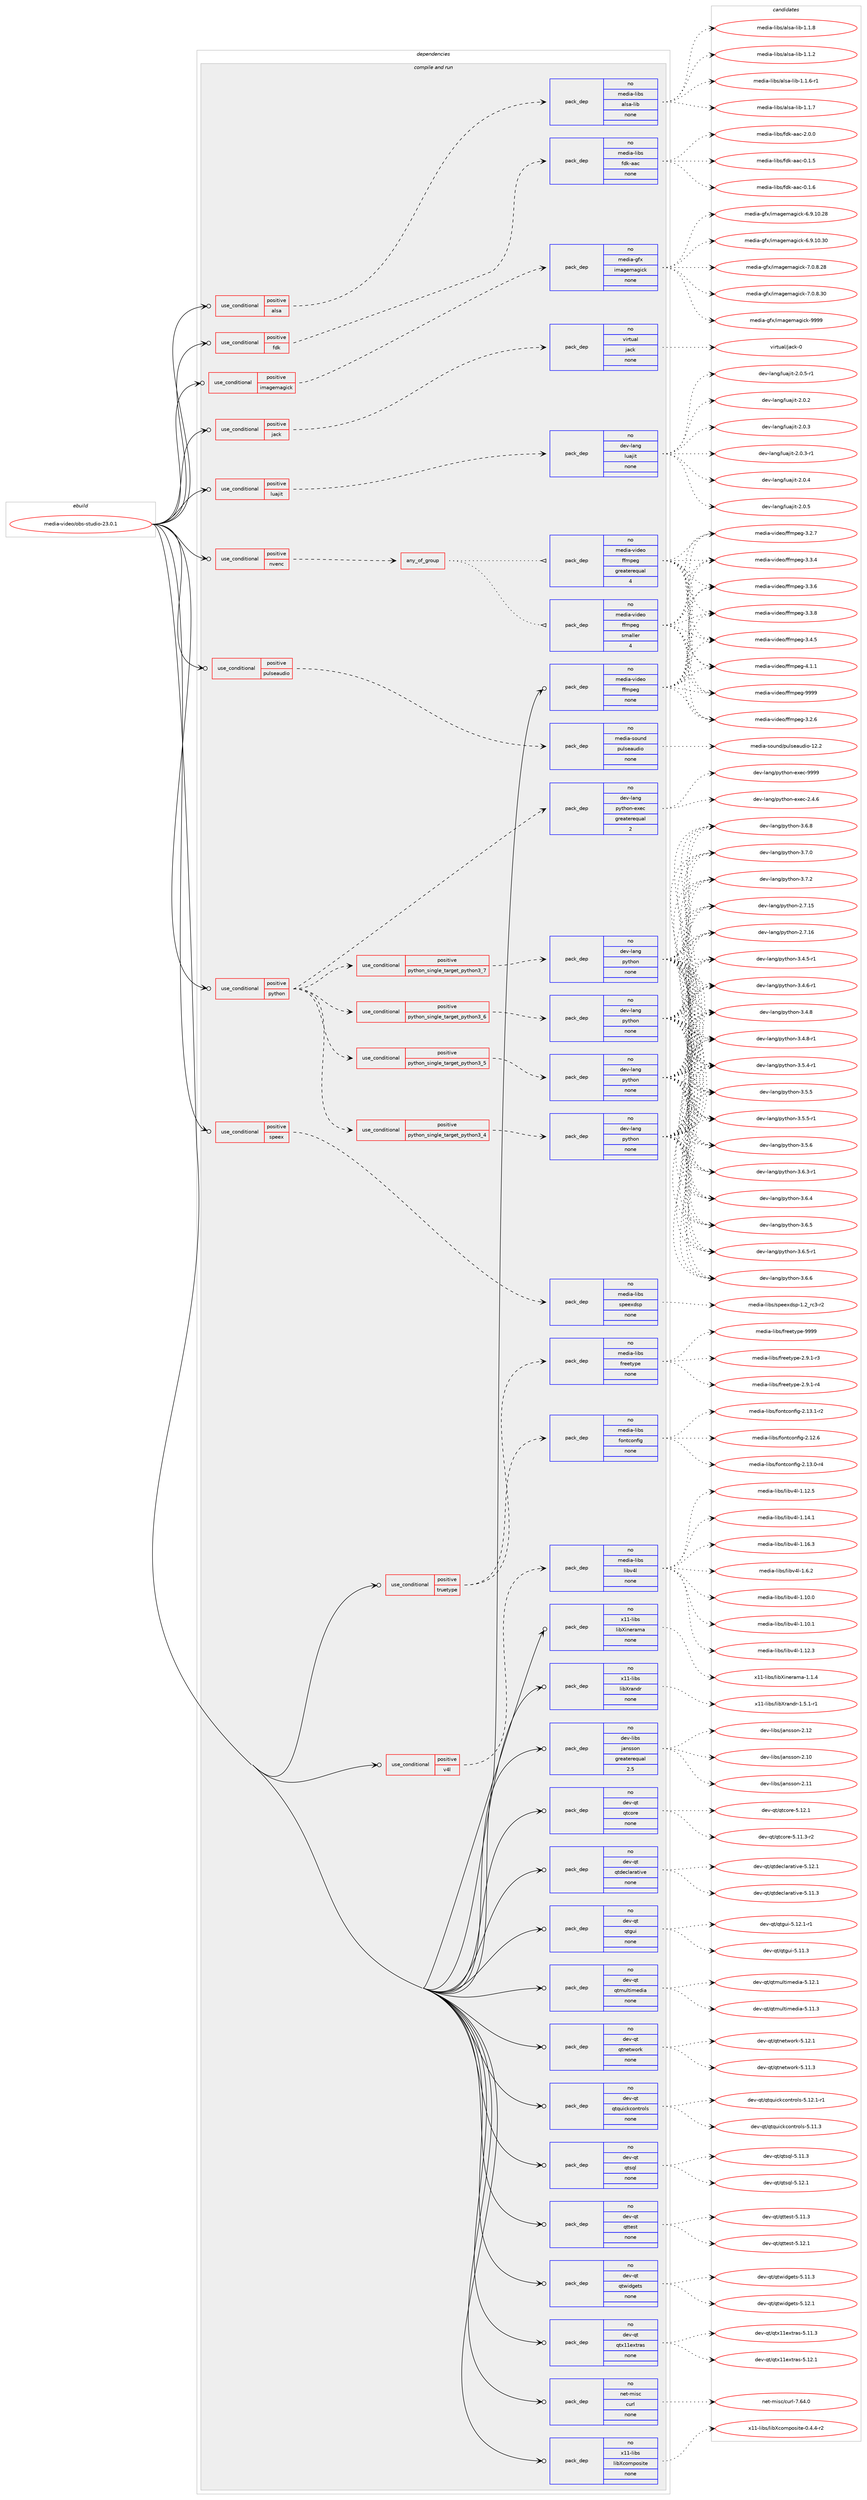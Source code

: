 digraph prolog {

# *************
# Graph options
# *************

newrank=true;
concentrate=true;
compound=true;
graph [rankdir=LR,fontname=Helvetica,fontsize=10,ranksep=1.5];#, ranksep=2.5, nodesep=0.2];
edge  [arrowhead=vee];
node  [fontname=Helvetica,fontsize=10];

# **********
# The ebuild
# **********

subgraph cluster_leftcol {
color=gray;
rank=same;
label=<<i>ebuild</i>>;
id [label="media-video/obs-studio-23.0.1", color=red, width=4, href="../media-video/obs-studio-23.0.1.svg"];
}

# ****************
# The dependencies
# ****************

subgraph cluster_midcol {
color=gray;
label=<<i>dependencies</i>>;
subgraph cluster_compile {
fillcolor="#eeeeee";
style=filled;
label=<<i>compile</i>>;
}
subgraph cluster_compileandrun {
fillcolor="#eeeeee";
style=filled;
label=<<i>compile and run</i>>;
subgraph cond440882 {
dependency1639478 [label=<<TABLE BORDER="0" CELLBORDER="1" CELLSPACING="0" CELLPADDING="4"><TR><TD ROWSPAN="3" CELLPADDING="10">use_conditional</TD></TR><TR><TD>positive</TD></TR><TR><TD>alsa</TD></TR></TABLE>>, shape=none, color=red];
subgraph pack1172136 {
dependency1639479 [label=<<TABLE BORDER="0" CELLBORDER="1" CELLSPACING="0" CELLPADDING="4" WIDTH="220"><TR><TD ROWSPAN="6" CELLPADDING="30">pack_dep</TD></TR><TR><TD WIDTH="110">no</TD></TR><TR><TD>media-libs</TD></TR><TR><TD>alsa-lib</TD></TR><TR><TD>none</TD></TR><TR><TD></TD></TR></TABLE>>, shape=none, color=blue];
}
dependency1639478:e -> dependency1639479:w [weight=20,style="dashed",arrowhead="vee"];
}
id:e -> dependency1639478:w [weight=20,style="solid",arrowhead="odotvee"];
subgraph cond440883 {
dependency1639480 [label=<<TABLE BORDER="0" CELLBORDER="1" CELLSPACING="0" CELLPADDING="4"><TR><TD ROWSPAN="3" CELLPADDING="10">use_conditional</TD></TR><TR><TD>positive</TD></TR><TR><TD>fdk</TD></TR></TABLE>>, shape=none, color=red];
subgraph pack1172137 {
dependency1639481 [label=<<TABLE BORDER="0" CELLBORDER="1" CELLSPACING="0" CELLPADDING="4" WIDTH="220"><TR><TD ROWSPAN="6" CELLPADDING="30">pack_dep</TD></TR><TR><TD WIDTH="110">no</TD></TR><TR><TD>media-libs</TD></TR><TR><TD>fdk-aac</TD></TR><TR><TD>none</TD></TR><TR><TD></TD></TR></TABLE>>, shape=none, color=blue];
}
dependency1639480:e -> dependency1639481:w [weight=20,style="dashed",arrowhead="vee"];
}
id:e -> dependency1639480:w [weight=20,style="solid",arrowhead="odotvee"];
subgraph cond440884 {
dependency1639482 [label=<<TABLE BORDER="0" CELLBORDER="1" CELLSPACING="0" CELLPADDING="4"><TR><TD ROWSPAN="3" CELLPADDING="10">use_conditional</TD></TR><TR><TD>positive</TD></TR><TR><TD>imagemagick</TD></TR></TABLE>>, shape=none, color=red];
subgraph pack1172138 {
dependency1639483 [label=<<TABLE BORDER="0" CELLBORDER="1" CELLSPACING="0" CELLPADDING="4" WIDTH="220"><TR><TD ROWSPAN="6" CELLPADDING="30">pack_dep</TD></TR><TR><TD WIDTH="110">no</TD></TR><TR><TD>media-gfx</TD></TR><TR><TD>imagemagick</TD></TR><TR><TD>none</TD></TR><TR><TD></TD></TR></TABLE>>, shape=none, color=blue];
}
dependency1639482:e -> dependency1639483:w [weight=20,style="dashed",arrowhead="vee"];
}
id:e -> dependency1639482:w [weight=20,style="solid",arrowhead="odotvee"];
subgraph cond440885 {
dependency1639484 [label=<<TABLE BORDER="0" CELLBORDER="1" CELLSPACING="0" CELLPADDING="4"><TR><TD ROWSPAN="3" CELLPADDING="10">use_conditional</TD></TR><TR><TD>positive</TD></TR><TR><TD>jack</TD></TR></TABLE>>, shape=none, color=red];
subgraph pack1172139 {
dependency1639485 [label=<<TABLE BORDER="0" CELLBORDER="1" CELLSPACING="0" CELLPADDING="4" WIDTH="220"><TR><TD ROWSPAN="6" CELLPADDING="30">pack_dep</TD></TR><TR><TD WIDTH="110">no</TD></TR><TR><TD>virtual</TD></TR><TR><TD>jack</TD></TR><TR><TD>none</TD></TR><TR><TD></TD></TR></TABLE>>, shape=none, color=blue];
}
dependency1639484:e -> dependency1639485:w [weight=20,style="dashed",arrowhead="vee"];
}
id:e -> dependency1639484:w [weight=20,style="solid",arrowhead="odotvee"];
subgraph cond440886 {
dependency1639486 [label=<<TABLE BORDER="0" CELLBORDER="1" CELLSPACING="0" CELLPADDING="4"><TR><TD ROWSPAN="3" CELLPADDING="10">use_conditional</TD></TR><TR><TD>positive</TD></TR><TR><TD>luajit</TD></TR></TABLE>>, shape=none, color=red];
subgraph pack1172140 {
dependency1639487 [label=<<TABLE BORDER="0" CELLBORDER="1" CELLSPACING="0" CELLPADDING="4" WIDTH="220"><TR><TD ROWSPAN="6" CELLPADDING="30">pack_dep</TD></TR><TR><TD WIDTH="110">no</TD></TR><TR><TD>dev-lang</TD></TR><TR><TD>luajit</TD></TR><TR><TD>none</TD></TR><TR><TD></TD></TR></TABLE>>, shape=none, color=blue];
}
dependency1639486:e -> dependency1639487:w [weight=20,style="dashed",arrowhead="vee"];
}
id:e -> dependency1639486:w [weight=20,style="solid",arrowhead="odotvee"];
subgraph cond440887 {
dependency1639488 [label=<<TABLE BORDER="0" CELLBORDER="1" CELLSPACING="0" CELLPADDING="4"><TR><TD ROWSPAN="3" CELLPADDING="10">use_conditional</TD></TR><TR><TD>positive</TD></TR><TR><TD>nvenc</TD></TR></TABLE>>, shape=none, color=red];
subgraph any25690 {
dependency1639489 [label=<<TABLE BORDER="0" CELLBORDER="1" CELLSPACING="0" CELLPADDING="4"><TR><TD CELLPADDING="10">any_of_group</TD></TR></TABLE>>, shape=none, color=red];subgraph pack1172141 {
dependency1639490 [label=<<TABLE BORDER="0" CELLBORDER="1" CELLSPACING="0" CELLPADDING="4" WIDTH="220"><TR><TD ROWSPAN="6" CELLPADDING="30">pack_dep</TD></TR><TR><TD WIDTH="110">no</TD></TR><TR><TD>media-video</TD></TR><TR><TD>ffmpeg</TD></TR><TR><TD>smaller</TD></TR><TR><TD>4</TD></TR></TABLE>>, shape=none, color=blue];
}
dependency1639489:e -> dependency1639490:w [weight=20,style="dotted",arrowhead="oinv"];
subgraph pack1172142 {
dependency1639491 [label=<<TABLE BORDER="0" CELLBORDER="1" CELLSPACING="0" CELLPADDING="4" WIDTH="220"><TR><TD ROWSPAN="6" CELLPADDING="30">pack_dep</TD></TR><TR><TD WIDTH="110">no</TD></TR><TR><TD>media-video</TD></TR><TR><TD>ffmpeg</TD></TR><TR><TD>greaterequal</TD></TR><TR><TD>4</TD></TR></TABLE>>, shape=none, color=blue];
}
dependency1639489:e -> dependency1639491:w [weight=20,style="dotted",arrowhead="oinv"];
}
dependency1639488:e -> dependency1639489:w [weight=20,style="dashed",arrowhead="vee"];
}
id:e -> dependency1639488:w [weight=20,style="solid",arrowhead="odotvee"];
subgraph cond440888 {
dependency1639492 [label=<<TABLE BORDER="0" CELLBORDER="1" CELLSPACING="0" CELLPADDING="4"><TR><TD ROWSPAN="3" CELLPADDING="10">use_conditional</TD></TR><TR><TD>positive</TD></TR><TR><TD>pulseaudio</TD></TR></TABLE>>, shape=none, color=red];
subgraph pack1172143 {
dependency1639493 [label=<<TABLE BORDER="0" CELLBORDER="1" CELLSPACING="0" CELLPADDING="4" WIDTH="220"><TR><TD ROWSPAN="6" CELLPADDING="30">pack_dep</TD></TR><TR><TD WIDTH="110">no</TD></TR><TR><TD>media-sound</TD></TR><TR><TD>pulseaudio</TD></TR><TR><TD>none</TD></TR><TR><TD></TD></TR></TABLE>>, shape=none, color=blue];
}
dependency1639492:e -> dependency1639493:w [weight=20,style="dashed",arrowhead="vee"];
}
id:e -> dependency1639492:w [weight=20,style="solid",arrowhead="odotvee"];
subgraph cond440889 {
dependency1639494 [label=<<TABLE BORDER="0" CELLBORDER="1" CELLSPACING="0" CELLPADDING="4"><TR><TD ROWSPAN="3" CELLPADDING="10">use_conditional</TD></TR><TR><TD>positive</TD></TR><TR><TD>python</TD></TR></TABLE>>, shape=none, color=red];
subgraph cond440890 {
dependency1639495 [label=<<TABLE BORDER="0" CELLBORDER="1" CELLSPACING="0" CELLPADDING="4"><TR><TD ROWSPAN="3" CELLPADDING="10">use_conditional</TD></TR><TR><TD>positive</TD></TR><TR><TD>python_single_target_python3_4</TD></TR></TABLE>>, shape=none, color=red];
subgraph pack1172144 {
dependency1639496 [label=<<TABLE BORDER="0" CELLBORDER="1" CELLSPACING="0" CELLPADDING="4" WIDTH="220"><TR><TD ROWSPAN="6" CELLPADDING="30">pack_dep</TD></TR><TR><TD WIDTH="110">no</TD></TR><TR><TD>dev-lang</TD></TR><TR><TD>python</TD></TR><TR><TD>none</TD></TR><TR><TD></TD></TR></TABLE>>, shape=none, color=blue];
}
dependency1639495:e -> dependency1639496:w [weight=20,style="dashed",arrowhead="vee"];
}
dependency1639494:e -> dependency1639495:w [weight=20,style="dashed",arrowhead="vee"];
subgraph cond440891 {
dependency1639497 [label=<<TABLE BORDER="0" CELLBORDER="1" CELLSPACING="0" CELLPADDING="4"><TR><TD ROWSPAN="3" CELLPADDING="10">use_conditional</TD></TR><TR><TD>positive</TD></TR><TR><TD>python_single_target_python3_5</TD></TR></TABLE>>, shape=none, color=red];
subgraph pack1172145 {
dependency1639498 [label=<<TABLE BORDER="0" CELLBORDER="1" CELLSPACING="0" CELLPADDING="4" WIDTH="220"><TR><TD ROWSPAN="6" CELLPADDING="30">pack_dep</TD></TR><TR><TD WIDTH="110">no</TD></TR><TR><TD>dev-lang</TD></TR><TR><TD>python</TD></TR><TR><TD>none</TD></TR><TR><TD></TD></TR></TABLE>>, shape=none, color=blue];
}
dependency1639497:e -> dependency1639498:w [weight=20,style="dashed",arrowhead="vee"];
}
dependency1639494:e -> dependency1639497:w [weight=20,style="dashed",arrowhead="vee"];
subgraph cond440892 {
dependency1639499 [label=<<TABLE BORDER="0" CELLBORDER="1" CELLSPACING="0" CELLPADDING="4"><TR><TD ROWSPAN="3" CELLPADDING="10">use_conditional</TD></TR><TR><TD>positive</TD></TR><TR><TD>python_single_target_python3_6</TD></TR></TABLE>>, shape=none, color=red];
subgraph pack1172146 {
dependency1639500 [label=<<TABLE BORDER="0" CELLBORDER="1" CELLSPACING="0" CELLPADDING="4" WIDTH="220"><TR><TD ROWSPAN="6" CELLPADDING="30">pack_dep</TD></TR><TR><TD WIDTH="110">no</TD></TR><TR><TD>dev-lang</TD></TR><TR><TD>python</TD></TR><TR><TD>none</TD></TR><TR><TD></TD></TR></TABLE>>, shape=none, color=blue];
}
dependency1639499:e -> dependency1639500:w [weight=20,style="dashed",arrowhead="vee"];
}
dependency1639494:e -> dependency1639499:w [weight=20,style="dashed",arrowhead="vee"];
subgraph cond440893 {
dependency1639501 [label=<<TABLE BORDER="0" CELLBORDER="1" CELLSPACING="0" CELLPADDING="4"><TR><TD ROWSPAN="3" CELLPADDING="10">use_conditional</TD></TR><TR><TD>positive</TD></TR><TR><TD>python_single_target_python3_7</TD></TR></TABLE>>, shape=none, color=red];
subgraph pack1172147 {
dependency1639502 [label=<<TABLE BORDER="0" CELLBORDER="1" CELLSPACING="0" CELLPADDING="4" WIDTH="220"><TR><TD ROWSPAN="6" CELLPADDING="30">pack_dep</TD></TR><TR><TD WIDTH="110">no</TD></TR><TR><TD>dev-lang</TD></TR><TR><TD>python</TD></TR><TR><TD>none</TD></TR><TR><TD></TD></TR></TABLE>>, shape=none, color=blue];
}
dependency1639501:e -> dependency1639502:w [weight=20,style="dashed",arrowhead="vee"];
}
dependency1639494:e -> dependency1639501:w [weight=20,style="dashed",arrowhead="vee"];
subgraph pack1172148 {
dependency1639503 [label=<<TABLE BORDER="0" CELLBORDER="1" CELLSPACING="0" CELLPADDING="4" WIDTH="220"><TR><TD ROWSPAN="6" CELLPADDING="30">pack_dep</TD></TR><TR><TD WIDTH="110">no</TD></TR><TR><TD>dev-lang</TD></TR><TR><TD>python-exec</TD></TR><TR><TD>greaterequal</TD></TR><TR><TD>2</TD></TR></TABLE>>, shape=none, color=blue];
}
dependency1639494:e -> dependency1639503:w [weight=20,style="dashed",arrowhead="vee"];
}
id:e -> dependency1639494:w [weight=20,style="solid",arrowhead="odotvee"];
subgraph cond440894 {
dependency1639504 [label=<<TABLE BORDER="0" CELLBORDER="1" CELLSPACING="0" CELLPADDING="4"><TR><TD ROWSPAN="3" CELLPADDING="10">use_conditional</TD></TR><TR><TD>positive</TD></TR><TR><TD>speex</TD></TR></TABLE>>, shape=none, color=red];
subgraph pack1172149 {
dependency1639505 [label=<<TABLE BORDER="0" CELLBORDER="1" CELLSPACING="0" CELLPADDING="4" WIDTH="220"><TR><TD ROWSPAN="6" CELLPADDING="30">pack_dep</TD></TR><TR><TD WIDTH="110">no</TD></TR><TR><TD>media-libs</TD></TR><TR><TD>speexdsp</TD></TR><TR><TD>none</TD></TR><TR><TD></TD></TR></TABLE>>, shape=none, color=blue];
}
dependency1639504:e -> dependency1639505:w [weight=20,style="dashed",arrowhead="vee"];
}
id:e -> dependency1639504:w [weight=20,style="solid",arrowhead="odotvee"];
subgraph cond440895 {
dependency1639506 [label=<<TABLE BORDER="0" CELLBORDER="1" CELLSPACING="0" CELLPADDING="4"><TR><TD ROWSPAN="3" CELLPADDING="10">use_conditional</TD></TR><TR><TD>positive</TD></TR><TR><TD>truetype</TD></TR></TABLE>>, shape=none, color=red];
subgraph pack1172150 {
dependency1639507 [label=<<TABLE BORDER="0" CELLBORDER="1" CELLSPACING="0" CELLPADDING="4" WIDTH="220"><TR><TD ROWSPAN="6" CELLPADDING="30">pack_dep</TD></TR><TR><TD WIDTH="110">no</TD></TR><TR><TD>media-libs</TD></TR><TR><TD>fontconfig</TD></TR><TR><TD>none</TD></TR><TR><TD></TD></TR></TABLE>>, shape=none, color=blue];
}
dependency1639506:e -> dependency1639507:w [weight=20,style="dashed",arrowhead="vee"];
subgraph pack1172151 {
dependency1639508 [label=<<TABLE BORDER="0" CELLBORDER="1" CELLSPACING="0" CELLPADDING="4" WIDTH="220"><TR><TD ROWSPAN="6" CELLPADDING="30">pack_dep</TD></TR><TR><TD WIDTH="110">no</TD></TR><TR><TD>media-libs</TD></TR><TR><TD>freetype</TD></TR><TR><TD>none</TD></TR><TR><TD></TD></TR></TABLE>>, shape=none, color=blue];
}
dependency1639506:e -> dependency1639508:w [weight=20,style="dashed",arrowhead="vee"];
}
id:e -> dependency1639506:w [weight=20,style="solid",arrowhead="odotvee"];
subgraph cond440896 {
dependency1639509 [label=<<TABLE BORDER="0" CELLBORDER="1" CELLSPACING="0" CELLPADDING="4"><TR><TD ROWSPAN="3" CELLPADDING="10">use_conditional</TD></TR><TR><TD>positive</TD></TR><TR><TD>v4l</TD></TR></TABLE>>, shape=none, color=red];
subgraph pack1172152 {
dependency1639510 [label=<<TABLE BORDER="0" CELLBORDER="1" CELLSPACING="0" CELLPADDING="4" WIDTH="220"><TR><TD ROWSPAN="6" CELLPADDING="30">pack_dep</TD></TR><TR><TD WIDTH="110">no</TD></TR><TR><TD>media-libs</TD></TR><TR><TD>libv4l</TD></TR><TR><TD>none</TD></TR><TR><TD></TD></TR></TABLE>>, shape=none, color=blue];
}
dependency1639509:e -> dependency1639510:w [weight=20,style="dashed",arrowhead="vee"];
}
id:e -> dependency1639509:w [weight=20,style="solid",arrowhead="odotvee"];
subgraph pack1172153 {
dependency1639511 [label=<<TABLE BORDER="0" CELLBORDER="1" CELLSPACING="0" CELLPADDING="4" WIDTH="220"><TR><TD ROWSPAN="6" CELLPADDING="30">pack_dep</TD></TR><TR><TD WIDTH="110">no</TD></TR><TR><TD>dev-libs</TD></TR><TR><TD>jansson</TD></TR><TR><TD>greaterequal</TD></TR><TR><TD>2.5</TD></TR></TABLE>>, shape=none, color=blue];
}
id:e -> dependency1639511:w [weight=20,style="solid",arrowhead="odotvee"];
subgraph pack1172154 {
dependency1639512 [label=<<TABLE BORDER="0" CELLBORDER="1" CELLSPACING="0" CELLPADDING="4" WIDTH="220"><TR><TD ROWSPAN="6" CELLPADDING="30">pack_dep</TD></TR><TR><TD WIDTH="110">no</TD></TR><TR><TD>dev-qt</TD></TR><TR><TD>qtcore</TD></TR><TR><TD>none</TD></TR><TR><TD></TD></TR></TABLE>>, shape=none, color=blue];
}
id:e -> dependency1639512:w [weight=20,style="solid",arrowhead="odotvee"];
subgraph pack1172155 {
dependency1639513 [label=<<TABLE BORDER="0" CELLBORDER="1" CELLSPACING="0" CELLPADDING="4" WIDTH="220"><TR><TD ROWSPAN="6" CELLPADDING="30">pack_dep</TD></TR><TR><TD WIDTH="110">no</TD></TR><TR><TD>dev-qt</TD></TR><TR><TD>qtdeclarative</TD></TR><TR><TD>none</TD></TR><TR><TD></TD></TR></TABLE>>, shape=none, color=blue];
}
id:e -> dependency1639513:w [weight=20,style="solid",arrowhead="odotvee"];
subgraph pack1172156 {
dependency1639514 [label=<<TABLE BORDER="0" CELLBORDER="1" CELLSPACING="0" CELLPADDING="4" WIDTH="220"><TR><TD ROWSPAN="6" CELLPADDING="30">pack_dep</TD></TR><TR><TD WIDTH="110">no</TD></TR><TR><TD>dev-qt</TD></TR><TR><TD>qtgui</TD></TR><TR><TD>none</TD></TR><TR><TD></TD></TR></TABLE>>, shape=none, color=blue];
}
id:e -> dependency1639514:w [weight=20,style="solid",arrowhead="odotvee"];
subgraph pack1172157 {
dependency1639515 [label=<<TABLE BORDER="0" CELLBORDER="1" CELLSPACING="0" CELLPADDING="4" WIDTH="220"><TR><TD ROWSPAN="6" CELLPADDING="30">pack_dep</TD></TR><TR><TD WIDTH="110">no</TD></TR><TR><TD>dev-qt</TD></TR><TR><TD>qtmultimedia</TD></TR><TR><TD>none</TD></TR><TR><TD></TD></TR></TABLE>>, shape=none, color=blue];
}
id:e -> dependency1639515:w [weight=20,style="solid",arrowhead="odotvee"];
subgraph pack1172158 {
dependency1639516 [label=<<TABLE BORDER="0" CELLBORDER="1" CELLSPACING="0" CELLPADDING="4" WIDTH="220"><TR><TD ROWSPAN="6" CELLPADDING="30">pack_dep</TD></TR><TR><TD WIDTH="110">no</TD></TR><TR><TD>dev-qt</TD></TR><TR><TD>qtnetwork</TD></TR><TR><TD>none</TD></TR><TR><TD></TD></TR></TABLE>>, shape=none, color=blue];
}
id:e -> dependency1639516:w [weight=20,style="solid",arrowhead="odotvee"];
subgraph pack1172159 {
dependency1639517 [label=<<TABLE BORDER="0" CELLBORDER="1" CELLSPACING="0" CELLPADDING="4" WIDTH="220"><TR><TD ROWSPAN="6" CELLPADDING="30">pack_dep</TD></TR><TR><TD WIDTH="110">no</TD></TR><TR><TD>dev-qt</TD></TR><TR><TD>qtquickcontrols</TD></TR><TR><TD>none</TD></TR><TR><TD></TD></TR></TABLE>>, shape=none, color=blue];
}
id:e -> dependency1639517:w [weight=20,style="solid",arrowhead="odotvee"];
subgraph pack1172160 {
dependency1639518 [label=<<TABLE BORDER="0" CELLBORDER="1" CELLSPACING="0" CELLPADDING="4" WIDTH="220"><TR><TD ROWSPAN="6" CELLPADDING="30">pack_dep</TD></TR><TR><TD WIDTH="110">no</TD></TR><TR><TD>dev-qt</TD></TR><TR><TD>qtsql</TD></TR><TR><TD>none</TD></TR><TR><TD></TD></TR></TABLE>>, shape=none, color=blue];
}
id:e -> dependency1639518:w [weight=20,style="solid",arrowhead="odotvee"];
subgraph pack1172161 {
dependency1639519 [label=<<TABLE BORDER="0" CELLBORDER="1" CELLSPACING="0" CELLPADDING="4" WIDTH="220"><TR><TD ROWSPAN="6" CELLPADDING="30">pack_dep</TD></TR><TR><TD WIDTH="110">no</TD></TR><TR><TD>dev-qt</TD></TR><TR><TD>qttest</TD></TR><TR><TD>none</TD></TR><TR><TD></TD></TR></TABLE>>, shape=none, color=blue];
}
id:e -> dependency1639519:w [weight=20,style="solid",arrowhead="odotvee"];
subgraph pack1172162 {
dependency1639520 [label=<<TABLE BORDER="0" CELLBORDER="1" CELLSPACING="0" CELLPADDING="4" WIDTH="220"><TR><TD ROWSPAN="6" CELLPADDING="30">pack_dep</TD></TR><TR><TD WIDTH="110">no</TD></TR><TR><TD>dev-qt</TD></TR><TR><TD>qtwidgets</TD></TR><TR><TD>none</TD></TR><TR><TD></TD></TR></TABLE>>, shape=none, color=blue];
}
id:e -> dependency1639520:w [weight=20,style="solid",arrowhead="odotvee"];
subgraph pack1172163 {
dependency1639521 [label=<<TABLE BORDER="0" CELLBORDER="1" CELLSPACING="0" CELLPADDING="4" WIDTH="220"><TR><TD ROWSPAN="6" CELLPADDING="30">pack_dep</TD></TR><TR><TD WIDTH="110">no</TD></TR><TR><TD>dev-qt</TD></TR><TR><TD>qtx11extras</TD></TR><TR><TD>none</TD></TR><TR><TD></TD></TR></TABLE>>, shape=none, color=blue];
}
id:e -> dependency1639521:w [weight=20,style="solid",arrowhead="odotvee"];
subgraph pack1172164 {
dependency1639522 [label=<<TABLE BORDER="0" CELLBORDER="1" CELLSPACING="0" CELLPADDING="4" WIDTH="220"><TR><TD ROWSPAN="6" CELLPADDING="30">pack_dep</TD></TR><TR><TD WIDTH="110">no</TD></TR><TR><TD>media-video</TD></TR><TR><TD>ffmpeg</TD></TR><TR><TD>none</TD></TR><TR><TD></TD></TR></TABLE>>, shape=none, color=blue];
}
id:e -> dependency1639522:w [weight=20,style="solid",arrowhead="odotvee"];
subgraph pack1172165 {
dependency1639523 [label=<<TABLE BORDER="0" CELLBORDER="1" CELLSPACING="0" CELLPADDING="4" WIDTH="220"><TR><TD ROWSPAN="6" CELLPADDING="30">pack_dep</TD></TR><TR><TD WIDTH="110">no</TD></TR><TR><TD>net-misc</TD></TR><TR><TD>curl</TD></TR><TR><TD>none</TD></TR><TR><TD></TD></TR></TABLE>>, shape=none, color=blue];
}
id:e -> dependency1639523:w [weight=20,style="solid",arrowhead="odotvee"];
subgraph pack1172166 {
dependency1639524 [label=<<TABLE BORDER="0" CELLBORDER="1" CELLSPACING="0" CELLPADDING="4" WIDTH="220"><TR><TD ROWSPAN="6" CELLPADDING="30">pack_dep</TD></TR><TR><TD WIDTH="110">no</TD></TR><TR><TD>x11-libs</TD></TR><TR><TD>libXcomposite</TD></TR><TR><TD>none</TD></TR><TR><TD></TD></TR></TABLE>>, shape=none, color=blue];
}
id:e -> dependency1639524:w [weight=20,style="solid",arrowhead="odotvee"];
subgraph pack1172167 {
dependency1639525 [label=<<TABLE BORDER="0" CELLBORDER="1" CELLSPACING="0" CELLPADDING="4" WIDTH="220"><TR><TD ROWSPAN="6" CELLPADDING="30">pack_dep</TD></TR><TR><TD WIDTH="110">no</TD></TR><TR><TD>x11-libs</TD></TR><TR><TD>libXinerama</TD></TR><TR><TD>none</TD></TR><TR><TD></TD></TR></TABLE>>, shape=none, color=blue];
}
id:e -> dependency1639525:w [weight=20,style="solid",arrowhead="odotvee"];
subgraph pack1172168 {
dependency1639526 [label=<<TABLE BORDER="0" CELLBORDER="1" CELLSPACING="0" CELLPADDING="4" WIDTH="220"><TR><TD ROWSPAN="6" CELLPADDING="30">pack_dep</TD></TR><TR><TD WIDTH="110">no</TD></TR><TR><TD>x11-libs</TD></TR><TR><TD>libXrandr</TD></TR><TR><TD>none</TD></TR><TR><TD></TD></TR></TABLE>>, shape=none, color=blue];
}
id:e -> dependency1639526:w [weight=20,style="solid",arrowhead="odotvee"];
}
subgraph cluster_run {
fillcolor="#eeeeee";
style=filled;
label=<<i>run</i>>;
}
}

# **************
# The candidates
# **************

subgraph cluster_choices {
rank=same;
color=gray;
label=<<i>candidates</i>>;

subgraph choice1172136 {
color=black;
nodesep=1;
choice1091011001059745108105981154797108115974510810598454946494650 [label="media-libs/alsa-lib-1.1.2", color=red, width=4,href="../media-libs/alsa-lib-1.1.2.svg"];
choice10910110010597451081059811547971081159745108105984549464946544511449 [label="media-libs/alsa-lib-1.1.6-r1", color=red, width=4,href="../media-libs/alsa-lib-1.1.6-r1.svg"];
choice1091011001059745108105981154797108115974510810598454946494655 [label="media-libs/alsa-lib-1.1.7", color=red, width=4,href="../media-libs/alsa-lib-1.1.7.svg"];
choice1091011001059745108105981154797108115974510810598454946494656 [label="media-libs/alsa-lib-1.1.8", color=red, width=4,href="../media-libs/alsa-lib-1.1.8.svg"];
dependency1639479:e -> choice1091011001059745108105981154797108115974510810598454946494650:w [style=dotted,weight="100"];
dependency1639479:e -> choice10910110010597451081059811547971081159745108105984549464946544511449:w [style=dotted,weight="100"];
dependency1639479:e -> choice1091011001059745108105981154797108115974510810598454946494655:w [style=dotted,weight="100"];
dependency1639479:e -> choice1091011001059745108105981154797108115974510810598454946494656:w [style=dotted,weight="100"];
}
subgraph choice1172137 {
color=black;
nodesep=1;
choice1091011001059745108105981154710210010745979799454846494653 [label="media-libs/fdk-aac-0.1.5", color=red, width=4,href="../media-libs/fdk-aac-0.1.5.svg"];
choice1091011001059745108105981154710210010745979799454846494654 [label="media-libs/fdk-aac-0.1.6", color=red, width=4,href="../media-libs/fdk-aac-0.1.6.svg"];
choice1091011001059745108105981154710210010745979799455046484648 [label="media-libs/fdk-aac-2.0.0", color=red, width=4,href="../media-libs/fdk-aac-2.0.0.svg"];
dependency1639481:e -> choice1091011001059745108105981154710210010745979799454846494653:w [style=dotted,weight="100"];
dependency1639481:e -> choice1091011001059745108105981154710210010745979799454846494654:w [style=dotted,weight="100"];
dependency1639481:e -> choice1091011001059745108105981154710210010745979799455046484648:w [style=dotted,weight="100"];
}
subgraph choice1172138 {
color=black;
nodesep=1;
choice10910110010597451031021204710510997103101109971031059910745544657464948465056 [label="media-gfx/imagemagick-6.9.10.28", color=red, width=4,href="../media-gfx/imagemagick-6.9.10.28.svg"];
choice10910110010597451031021204710510997103101109971031059910745544657464948465148 [label="media-gfx/imagemagick-6.9.10.30", color=red, width=4,href="../media-gfx/imagemagick-6.9.10.30.svg"];
choice109101100105974510310212047105109971031011099710310599107455546484656465056 [label="media-gfx/imagemagick-7.0.8.28", color=red, width=4,href="../media-gfx/imagemagick-7.0.8.28.svg"];
choice109101100105974510310212047105109971031011099710310599107455546484656465148 [label="media-gfx/imagemagick-7.0.8.30", color=red, width=4,href="../media-gfx/imagemagick-7.0.8.30.svg"];
choice1091011001059745103102120471051099710310110997103105991074557575757 [label="media-gfx/imagemagick-9999", color=red, width=4,href="../media-gfx/imagemagick-9999.svg"];
dependency1639483:e -> choice10910110010597451031021204710510997103101109971031059910745544657464948465056:w [style=dotted,weight="100"];
dependency1639483:e -> choice10910110010597451031021204710510997103101109971031059910745544657464948465148:w [style=dotted,weight="100"];
dependency1639483:e -> choice109101100105974510310212047105109971031011099710310599107455546484656465056:w [style=dotted,weight="100"];
dependency1639483:e -> choice109101100105974510310212047105109971031011099710310599107455546484656465148:w [style=dotted,weight="100"];
dependency1639483:e -> choice1091011001059745103102120471051099710310110997103105991074557575757:w [style=dotted,weight="100"];
}
subgraph choice1172139 {
color=black;
nodesep=1;
choice118105114116117971084710697991074548 [label="virtual/jack-0", color=red, width=4,href="../virtual/jack-0.svg"];
dependency1639485:e -> choice118105114116117971084710697991074548:w [style=dotted,weight="100"];
}
subgraph choice1172140 {
color=black;
nodesep=1;
choice10010111845108971101034710811797106105116455046484650 [label="dev-lang/luajit-2.0.2", color=red, width=4,href="../dev-lang/luajit-2.0.2.svg"];
choice10010111845108971101034710811797106105116455046484651 [label="dev-lang/luajit-2.0.3", color=red, width=4,href="../dev-lang/luajit-2.0.3.svg"];
choice100101118451089711010347108117971061051164550464846514511449 [label="dev-lang/luajit-2.0.3-r1", color=red, width=4,href="../dev-lang/luajit-2.0.3-r1.svg"];
choice10010111845108971101034710811797106105116455046484652 [label="dev-lang/luajit-2.0.4", color=red, width=4,href="../dev-lang/luajit-2.0.4.svg"];
choice10010111845108971101034710811797106105116455046484653 [label="dev-lang/luajit-2.0.5", color=red, width=4,href="../dev-lang/luajit-2.0.5.svg"];
choice100101118451089711010347108117971061051164550464846534511449 [label="dev-lang/luajit-2.0.5-r1", color=red, width=4,href="../dev-lang/luajit-2.0.5-r1.svg"];
dependency1639487:e -> choice10010111845108971101034710811797106105116455046484650:w [style=dotted,weight="100"];
dependency1639487:e -> choice10010111845108971101034710811797106105116455046484651:w [style=dotted,weight="100"];
dependency1639487:e -> choice100101118451089711010347108117971061051164550464846514511449:w [style=dotted,weight="100"];
dependency1639487:e -> choice10010111845108971101034710811797106105116455046484652:w [style=dotted,weight="100"];
dependency1639487:e -> choice10010111845108971101034710811797106105116455046484653:w [style=dotted,weight="100"];
dependency1639487:e -> choice100101118451089711010347108117971061051164550464846534511449:w [style=dotted,weight="100"];
}
subgraph choice1172141 {
color=black;
nodesep=1;
choice109101100105974511810510010111147102102109112101103455146504654 [label="media-video/ffmpeg-3.2.6", color=red, width=4,href="../media-video/ffmpeg-3.2.6.svg"];
choice109101100105974511810510010111147102102109112101103455146504655 [label="media-video/ffmpeg-3.2.7", color=red, width=4,href="../media-video/ffmpeg-3.2.7.svg"];
choice109101100105974511810510010111147102102109112101103455146514652 [label="media-video/ffmpeg-3.3.4", color=red, width=4,href="../media-video/ffmpeg-3.3.4.svg"];
choice109101100105974511810510010111147102102109112101103455146514654 [label="media-video/ffmpeg-3.3.6", color=red, width=4,href="../media-video/ffmpeg-3.3.6.svg"];
choice109101100105974511810510010111147102102109112101103455146514656 [label="media-video/ffmpeg-3.3.8", color=red, width=4,href="../media-video/ffmpeg-3.3.8.svg"];
choice109101100105974511810510010111147102102109112101103455146524653 [label="media-video/ffmpeg-3.4.5", color=red, width=4,href="../media-video/ffmpeg-3.4.5.svg"];
choice109101100105974511810510010111147102102109112101103455246494649 [label="media-video/ffmpeg-4.1.1", color=red, width=4,href="../media-video/ffmpeg-4.1.1.svg"];
choice1091011001059745118105100101111471021021091121011034557575757 [label="media-video/ffmpeg-9999", color=red, width=4,href="../media-video/ffmpeg-9999.svg"];
dependency1639490:e -> choice109101100105974511810510010111147102102109112101103455146504654:w [style=dotted,weight="100"];
dependency1639490:e -> choice109101100105974511810510010111147102102109112101103455146504655:w [style=dotted,weight="100"];
dependency1639490:e -> choice109101100105974511810510010111147102102109112101103455146514652:w [style=dotted,weight="100"];
dependency1639490:e -> choice109101100105974511810510010111147102102109112101103455146514654:w [style=dotted,weight="100"];
dependency1639490:e -> choice109101100105974511810510010111147102102109112101103455146514656:w [style=dotted,weight="100"];
dependency1639490:e -> choice109101100105974511810510010111147102102109112101103455146524653:w [style=dotted,weight="100"];
dependency1639490:e -> choice109101100105974511810510010111147102102109112101103455246494649:w [style=dotted,weight="100"];
dependency1639490:e -> choice1091011001059745118105100101111471021021091121011034557575757:w [style=dotted,weight="100"];
}
subgraph choice1172142 {
color=black;
nodesep=1;
choice109101100105974511810510010111147102102109112101103455146504654 [label="media-video/ffmpeg-3.2.6", color=red, width=4,href="../media-video/ffmpeg-3.2.6.svg"];
choice109101100105974511810510010111147102102109112101103455146504655 [label="media-video/ffmpeg-3.2.7", color=red, width=4,href="../media-video/ffmpeg-3.2.7.svg"];
choice109101100105974511810510010111147102102109112101103455146514652 [label="media-video/ffmpeg-3.3.4", color=red, width=4,href="../media-video/ffmpeg-3.3.4.svg"];
choice109101100105974511810510010111147102102109112101103455146514654 [label="media-video/ffmpeg-3.3.6", color=red, width=4,href="../media-video/ffmpeg-3.3.6.svg"];
choice109101100105974511810510010111147102102109112101103455146514656 [label="media-video/ffmpeg-3.3.8", color=red, width=4,href="../media-video/ffmpeg-3.3.8.svg"];
choice109101100105974511810510010111147102102109112101103455146524653 [label="media-video/ffmpeg-3.4.5", color=red, width=4,href="../media-video/ffmpeg-3.4.5.svg"];
choice109101100105974511810510010111147102102109112101103455246494649 [label="media-video/ffmpeg-4.1.1", color=red, width=4,href="../media-video/ffmpeg-4.1.1.svg"];
choice1091011001059745118105100101111471021021091121011034557575757 [label="media-video/ffmpeg-9999", color=red, width=4,href="../media-video/ffmpeg-9999.svg"];
dependency1639491:e -> choice109101100105974511810510010111147102102109112101103455146504654:w [style=dotted,weight="100"];
dependency1639491:e -> choice109101100105974511810510010111147102102109112101103455146504655:w [style=dotted,weight="100"];
dependency1639491:e -> choice109101100105974511810510010111147102102109112101103455146514652:w [style=dotted,weight="100"];
dependency1639491:e -> choice109101100105974511810510010111147102102109112101103455146514654:w [style=dotted,weight="100"];
dependency1639491:e -> choice109101100105974511810510010111147102102109112101103455146514656:w [style=dotted,weight="100"];
dependency1639491:e -> choice109101100105974511810510010111147102102109112101103455146524653:w [style=dotted,weight="100"];
dependency1639491:e -> choice109101100105974511810510010111147102102109112101103455246494649:w [style=dotted,weight="100"];
dependency1639491:e -> choice1091011001059745118105100101111471021021091121011034557575757:w [style=dotted,weight="100"];
}
subgraph choice1172143 {
color=black;
nodesep=1;
choice109101100105974511511111711010047112117108115101971171001051114549504650 [label="media-sound/pulseaudio-12.2", color=red, width=4,href="../media-sound/pulseaudio-12.2.svg"];
dependency1639493:e -> choice109101100105974511511111711010047112117108115101971171001051114549504650:w [style=dotted,weight="100"];
}
subgraph choice1172144 {
color=black;
nodesep=1;
choice10010111845108971101034711212111610411111045504655464953 [label="dev-lang/python-2.7.15", color=red, width=4,href="../dev-lang/python-2.7.15.svg"];
choice10010111845108971101034711212111610411111045504655464954 [label="dev-lang/python-2.7.16", color=red, width=4,href="../dev-lang/python-2.7.16.svg"];
choice1001011184510897110103471121211161041111104551465246534511449 [label="dev-lang/python-3.4.5-r1", color=red, width=4,href="../dev-lang/python-3.4.5-r1.svg"];
choice1001011184510897110103471121211161041111104551465246544511449 [label="dev-lang/python-3.4.6-r1", color=red, width=4,href="../dev-lang/python-3.4.6-r1.svg"];
choice100101118451089711010347112121116104111110455146524656 [label="dev-lang/python-3.4.8", color=red, width=4,href="../dev-lang/python-3.4.8.svg"];
choice1001011184510897110103471121211161041111104551465246564511449 [label="dev-lang/python-3.4.8-r1", color=red, width=4,href="../dev-lang/python-3.4.8-r1.svg"];
choice1001011184510897110103471121211161041111104551465346524511449 [label="dev-lang/python-3.5.4-r1", color=red, width=4,href="../dev-lang/python-3.5.4-r1.svg"];
choice100101118451089711010347112121116104111110455146534653 [label="dev-lang/python-3.5.5", color=red, width=4,href="../dev-lang/python-3.5.5.svg"];
choice1001011184510897110103471121211161041111104551465346534511449 [label="dev-lang/python-3.5.5-r1", color=red, width=4,href="../dev-lang/python-3.5.5-r1.svg"];
choice100101118451089711010347112121116104111110455146534654 [label="dev-lang/python-3.5.6", color=red, width=4,href="../dev-lang/python-3.5.6.svg"];
choice1001011184510897110103471121211161041111104551465446514511449 [label="dev-lang/python-3.6.3-r1", color=red, width=4,href="../dev-lang/python-3.6.3-r1.svg"];
choice100101118451089711010347112121116104111110455146544652 [label="dev-lang/python-3.6.4", color=red, width=4,href="../dev-lang/python-3.6.4.svg"];
choice100101118451089711010347112121116104111110455146544653 [label="dev-lang/python-3.6.5", color=red, width=4,href="../dev-lang/python-3.6.5.svg"];
choice1001011184510897110103471121211161041111104551465446534511449 [label="dev-lang/python-3.6.5-r1", color=red, width=4,href="../dev-lang/python-3.6.5-r1.svg"];
choice100101118451089711010347112121116104111110455146544654 [label="dev-lang/python-3.6.6", color=red, width=4,href="../dev-lang/python-3.6.6.svg"];
choice100101118451089711010347112121116104111110455146544656 [label="dev-lang/python-3.6.8", color=red, width=4,href="../dev-lang/python-3.6.8.svg"];
choice100101118451089711010347112121116104111110455146554648 [label="dev-lang/python-3.7.0", color=red, width=4,href="../dev-lang/python-3.7.0.svg"];
choice100101118451089711010347112121116104111110455146554650 [label="dev-lang/python-3.7.2", color=red, width=4,href="../dev-lang/python-3.7.2.svg"];
dependency1639496:e -> choice10010111845108971101034711212111610411111045504655464953:w [style=dotted,weight="100"];
dependency1639496:e -> choice10010111845108971101034711212111610411111045504655464954:w [style=dotted,weight="100"];
dependency1639496:e -> choice1001011184510897110103471121211161041111104551465246534511449:w [style=dotted,weight="100"];
dependency1639496:e -> choice1001011184510897110103471121211161041111104551465246544511449:w [style=dotted,weight="100"];
dependency1639496:e -> choice100101118451089711010347112121116104111110455146524656:w [style=dotted,weight="100"];
dependency1639496:e -> choice1001011184510897110103471121211161041111104551465246564511449:w [style=dotted,weight="100"];
dependency1639496:e -> choice1001011184510897110103471121211161041111104551465346524511449:w [style=dotted,weight="100"];
dependency1639496:e -> choice100101118451089711010347112121116104111110455146534653:w [style=dotted,weight="100"];
dependency1639496:e -> choice1001011184510897110103471121211161041111104551465346534511449:w [style=dotted,weight="100"];
dependency1639496:e -> choice100101118451089711010347112121116104111110455146534654:w [style=dotted,weight="100"];
dependency1639496:e -> choice1001011184510897110103471121211161041111104551465446514511449:w [style=dotted,weight="100"];
dependency1639496:e -> choice100101118451089711010347112121116104111110455146544652:w [style=dotted,weight="100"];
dependency1639496:e -> choice100101118451089711010347112121116104111110455146544653:w [style=dotted,weight="100"];
dependency1639496:e -> choice1001011184510897110103471121211161041111104551465446534511449:w [style=dotted,weight="100"];
dependency1639496:e -> choice100101118451089711010347112121116104111110455146544654:w [style=dotted,weight="100"];
dependency1639496:e -> choice100101118451089711010347112121116104111110455146544656:w [style=dotted,weight="100"];
dependency1639496:e -> choice100101118451089711010347112121116104111110455146554648:w [style=dotted,weight="100"];
dependency1639496:e -> choice100101118451089711010347112121116104111110455146554650:w [style=dotted,weight="100"];
}
subgraph choice1172145 {
color=black;
nodesep=1;
choice10010111845108971101034711212111610411111045504655464953 [label="dev-lang/python-2.7.15", color=red, width=4,href="../dev-lang/python-2.7.15.svg"];
choice10010111845108971101034711212111610411111045504655464954 [label="dev-lang/python-2.7.16", color=red, width=4,href="../dev-lang/python-2.7.16.svg"];
choice1001011184510897110103471121211161041111104551465246534511449 [label="dev-lang/python-3.4.5-r1", color=red, width=4,href="../dev-lang/python-3.4.5-r1.svg"];
choice1001011184510897110103471121211161041111104551465246544511449 [label="dev-lang/python-3.4.6-r1", color=red, width=4,href="../dev-lang/python-3.4.6-r1.svg"];
choice100101118451089711010347112121116104111110455146524656 [label="dev-lang/python-3.4.8", color=red, width=4,href="../dev-lang/python-3.4.8.svg"];
choice1001011184510897110103471121211161041111104551465246564511449 [label="dev-lang/python-3.4.8-r1", color=red, width=4,href="../dev-lang/python-3.4.8-r1.svg"];
choice1001011184510897110103471121211161041111104551465346524511449 [label="dev-lang/python-3.5.4-r1", color=red, width=4,href="../dev-lang/python-3.5.4-r1.svg"];
choice100101118451089711010347112121116104111110455146534653 [label="dev-lang/python-3.5.5", color=red, width=4,href="../dev-lang/python-3.5.5.svg"];
choice1001011184510897110103471121211161041111104551465346534511449 [label="dev-lang/python-3.5.5-r1", color=red, width=4,href="../dev-lang/python-3.5.5-r1.svg"];
choice100101118451089711010347112121116104111110455146534654 [label="dev-lang/python-3.5.6", color=red, width=4,href="../dev-lang/python-3.5.6.svg"];
choice1001011184510897110103471121211161041111104551465446514511449 [label="dev-lang/python-3.6.3-r1", color=red, width=4,href="../dev-lang/python-3.6.3-r1.svg"];
choice100101118451089711010347112121116104111110455146544652 [label="dev-lang/python-3.6.4", color=red, width=4,href="../dev-lang/python-3.6.4.svg"];
choice100101118451089711010347112121116104111110455146544653 [label="dev-lang/python-3.6.5", color=red, width=4,href="../dev-lang/python-3.6.5.svg"];
choice1001011184510897110103471121211161041111104551465446534511449 [label="dev-lang/python-3.6.5-r1", color=red, width=4,href="../dev-lang/python-3.6.5-r1.svg"];
choice100101118451089711010347112121116104111110455146544654 [label="dev-lang/python-3.6.6", color=red, width=4,href="../dev-lang/python-3.6.6.svg"];
choice100101118451089711010347112121116104111110455146544656 [label="dev-lang/python-3.6.8", color=red, width=4,href="../dev-lang/python-3.6.8.svg"];
choice100101118451089711010347112121116104111110455146554648 [label="dev-lang/python-3.7.0", color=red, width=4,href="../dev-lang/python-3.7.0.svg"];
choice100101118451089711010347112121116104111110455146554650 [label="dev-lang/python-3.7.2", color=red, width=4,href="../dev-lang/python-3.7.2.svg"];
dependency1639498:e -> choice10010111845108971101034711212111610411111045504655464953:w [style=dotted,weight="100"];
dependency1639498:e -> choice10010111845108971101034711212111610411111045504655464954:w [style=dotted,weight="100"];
dependency1639498:e -> choice1001011184510897110103471121211161041111104551465246534511449:w [style=dotted,weight="100"];
dependency1639498:e -> choice1001011184510897110103471121211161041111104551465246544511449:w [style=dotted,weight="100"];
dependency1639498:e -> choice100101118451089711010347112121116104111110455146524656:w [style=dotted,weight="100"];
dependency1639498:e -> choice1001011184510897110103471121211161041111104551465246564511449:w [style=dotted,weight="100"];
dependency1639498:e -> choice1001011184510897110103471121211161041111104551465346524511449:w [style=dotted,weight="100"];
dependency1639498:e -> choice100101118451089711010347112121116104111110455146534653:w [style=dotted,weight="100"];
dependency1639498:e -> choice1001011184510897110103471121211161041111104551465346534511449:w [style=dotted,weight="100"];
dependency1639498:e -> choice100101118451089711010347112121116104111110455146534654:w [style=dotted,weight="100"];
dependency1639498:e -> choice1001011184510897110103471121211161041111104551465446514511449:w [style=dotted,weight="100"];
dependency1639498:e -> choice100101118451089711010347112121116104111110455146544652:w [style=dotted,weight="100"];
dependency1639498:e -> choice100101118451089711010347112121116104111110455146544653:w [style=dotted,weight="100"];
dependency1639498:e -> choice1001011184510897110103471121211161041111104551465446534511449:w [style=dotted,weight="100"];
dependency1639498:e -> choice100101118451089711010347112121116104111110455146544654:w [style=dotted,weight="100"];
dependency1639498:e -> choice100101118451089711010347112121116104111110455146544656:w [style=dotted,weight="100"];
dependency1639498:e -> choice100101118451089711010347112121116104111110455146554648:w [style=dotted,weight="100"];
dependency1639498:e -> choice100101118451089711010347112121116104111110455146554650:w [style=dotted,weight="100"];
}
subgraph choice1172146 {
color=black;
nodesep=1;
choice10010111845108971101034711212111610411111045504655464953 [label="dev-lang/python-2.7.15", color=red, width=4,href="../dev-lang/python-2.7.15.svg"];
choice10010111845108971101034711212111610411111045504655464954 [label="dev-lang/python-2.7.16", color=red, width=4,href="../dev-lang/python-2.7.16.svg"];
choice1001011184510897110103471121211161041111104551465246534511449 [label="dev-lang/python-3.4.5-r1", color=red, width=4,href="../dev-lang/python-3.4.5-r1.svg"];
choice1001011184510897110103471121211161041111104551465246544511449 [label="dev-lang/python-3.4.6-r1", color=red, width=4,href="../dev-lang/python-3.4.6-r1.svg"];
choice100101118451089711010347112121116104111110455146524656 [label="dev-lang/python-3.4.8", color=red, width=4,href="../dev-lang/python-3.4.8.svg"];
choice1001011184510897110103471121211161041111104551465246564511449 [label="dev-lang/python-3.4.8-r1", color=red, width=4,href="../dev-lang/python-3.4.8-r1.svg"];
choice1001011184510897110103471121211161041111104551465346524511449 [label="dev-lang/python-3.5.4-r1", color=red, width=4,href="../dev-lang/python-3.5.4-r1.svg"];
choice100101118451089711010347112121116104111110455146534653 [label="dev-lang/python-3.5.5", color=red, width=4,href="../dev-lang/python-3.5.5.svg"];
choice1001011184510897110103471121211161041111104551465346534511449 [label="dev-lang/python-3.5.5-r1", color=red, width=4,href="../dev-lang/python-3.5.5-r1.svg"];
choice100101118451089711010347112121116104111110455146534654 [label="dev-lang/python-3.5.6", color=red, width=4,href="../dev-lang/python-3.5.6.svg"];
choice1001011184510897110103471121211161041111104551465446514511449 [label="dev-lang/python-3.6.3-r1", color=red, width=4,href="../dev-lang/python-3.6.3-r1.svg"];
choice100101118451089711010347112121116104111110455146544652 [label="dev-lang/python-3.6.4", color=red, width=4,href="../dev-lang/python-3.6.4.svg"];
choice100101118451089711010347112121116104111110455146544653 [label="dev-lang/python-3.6.5", color=red, width=4,href="../dev-lang/python-3.6.5.svg"];
choice1001011184510897110103471121211161041111104551465446534511449 [label="dev-lang/python-3.6.5-r1", color=red, width=4,href="../dev-lang/python-3.6.5-r1.svg"];
choice100101118451089711010347112121116104111110455146544654 [label="dev-lang/python-3.6.6", color=red, width=4,href="../dev-lang/python-3.6.6.svg"];
choice100101118451089711010347112121116104111110455146544656 [label="dev-lang/python-3.6.8", color=red, width=4,href="../dev-lang/python-3.6.8.svg"];
choice100101118451089711010347112121116104111110455146554648 [label="dev-lang/python-3.7.0", color=red, width=4,href="../dev-lang/python-3.7.0.svg"];
choice100101118451089711010347112121116104111110455146554650 [label="dev-lang/python-3.7.2", color=red, width=4,href="../dev-lang/python-3.7.2.svg"];
dependency1639500:e -> choice10010111845108971101034711212111610411111045504655464953:w [style=dotted,weight="100"];
dependency1639500:e -> choice10010111845108971101034711212111610411111045504655464954:w [style=dotted,weight="100"];
dependency1639500:e -> choice1001011184510897110103471121211161041111104551465246534511449:w [style=dotted,weight="100"];
dependency1639500:e -> choice1001011184510897110103471121211161041111104551465246544511449:w [style=dotted,weight="100"];
dependency1639500:e -> choice100101118451089711010347112121116104111110455146524656:w [style=dotted,weight="100"];
dependency1639500:e -> choice1001011184510897110103471121211161041111104551465246564511449:w [style=dotted,weight="100"];
dependency1639500:e -> choice1001011184510897110103471121211161041111104551465346524511449:w [style=dotted,weight="100"];
dependency1639500:e -> choice100101118451089711010347112121116104111110455146534653:w [style=dotted,weight="100"];
dependency1639500:e -> choice1001011184510897110103471121211161041111104551465346534511449:w [style=dotted,weight="100"];
dependency1639500:e -> choice100101118451089711010347112121116104111110455146534654:w [style=dotted,weight="100"];
dependency1639500:e -> choice1001011184510897110103471121211161041111104551465446514511449:w [style=dotted,weight="100"];
dependency1639500:e -> choice100101118451089711010347112121116104111110455146544652:w [style=dotted,weight="100"];
dependency1639500:e -> choice100101118451089711010347112121116104111110455146544653:w [style=dotted,weight="100"];
dependency1639500:e -> choice1001011184510897110103471121211161041111104551465446534511449:w [style=dotted,weight="100"];
dependency1639500:e -> choice100101118451089711010347112121116104111110455146544654:w [style=dotted,weight="100"];
dependency1639500:e -> choice100101118451089711010347112121116104111110455146544656:w [style=dotted,weight="100"];
dependency1639500:e -> choice100101118451089711010347112121116104111110455146554648:w [style=dotted,weight="100"];
dependency1639500:e -> choice100101118451089711010347112121116104111110455146554650:w [style=dotted,weight="100"];
}
subgraph choice1172147 {
color=black;
nodesep=1;
choice10010111845108971101034711212111610411111045504655464953 [label="dev-lang/python-2.7.15", color=red, width=4,href="../dev-lang/python-2.7.15.svg"];
choice10010111845108971101034711212111610411111045504655464954 [label="dev-lang/python-2.7.16", color=red, width=4,href="../dev-lang/python-2.7.16.svg"];
choice1001011184510897110103471121211161041111104551465246534511449 [label="dev-lang/python-3.4.5-r1", color=red, width=4,href="../dev-lang/python-3.4.5-r1.svg"];
choice1001011184510897110103471121211161041111104551465246544511449 [label="dev-lang/python-3.4.6-r1", color=red, width=4,href="../dev-lang/python-3.4.6-r1.svg"];
choice100101118451089711010347112121116104111110455146524656 [label="dev-lang/python-3.4.8", color=red, width=4,href="../dev-lang/python-3.4.8.svg"];
choice1001011184510897110103471121211161041111104551465246564511449 [label="dev-lang/python-3.4.8-r1", color=red, width=4,href="../dev-lang/python-3.4.8-r1.svg"];
choice1001011184510897110103471121211161041111104551465346524511449 [label="dev-lang/python-3.5.4-r1", color=red, width=4,href="../dev-lang/python-3.5.4-r1.svg"];
choice100101118451089711010347112121116104111110455146534653 [label="dev-lang/python-3.5.5", color=red, width=4,href="../dev-lang/python-3.5.5.svg"];
choice1001011184510897110103471121211161041111104551465346534511449 [label="dev-lang/python-3.5.5-r1", color=red, width=4,href="../dev-lang/python-3.5.5-r1.svg"];
choice100101118451089711010347112121116104111110455146534654 [label="dev-lang/python-3.5.6", color=red, width=4,href="../dev-lang/python-3.5.6.svg"];
choice1001011184510897110103471121211161041111104551465446514511449 [label="dev-lang/python-3.6.3-r1", color=red, width=4,href="../dev-lang/python-3.6.3-r1.svg"];
choice100101118451089711010347112121116104111110455146544652 [label="dev-lang/python-3.6.4", color=red, width=4,href="../dev-lang/python-3.6.4.svg"];
choice100101118451089711010347112121116104111110455146544653 [label="dev-lang/python-3.6.5", color=red, width=4,href="../dev-lang/python-3.6.5.svg"];
choice1001011184510897110103471121211161041111104551465446534511449 [label="dev-lang/python-3.6.5-r1", color=red, width=4,href="../dev-lang/python-3.6.5-r1.svg"];
choice100101118451089711010347112121116104111110455146544654 [label="dev-lang/python-3.6.6", color=red, width=4,href="../dev-lang/python-3.6.6.svg"];
choice100101118451089711010347112121116104111110455146544656 [label="dev-lang/python-3.6.8", color=red, width=4,href="../dev-lang/python-3.6.8.svg"];
choice100101118451089711010347112121116104111110455146554648 [label="dev-lang/python-3.7.0", color=red, width=4,href="../dev-lang/python-3.7.0.svg"];
choice100101118451089711010347112121116104111110455146554650 [label="dev-lang/python-3.7.2", color=red, width=4,href="../dev-lang/python-3.7.2.svg"];
dependency1639502:e -> choice10010111845108971101034711212111610411111045504655464953:w [style=dotted,weight="100"];
dependency1639502:e -> choice10010111845108971101034711212111610411111045504655464954:w [style=dotted,weight="100"];
dependency1639502:e -> choice1001011184510897110103471121211161041111104551465246534511449:w [style=dotted,weight="100"];
dependency1639502:e -> choice1001011184510897110103471121211161041111104551465246544511449:w [style=dotted,weight="100"];
dependency1639502:e -> choice100101118451089711010347112121116104111110455146524656:w [style=dotted,weight="100"];
dependency1639502:e -> choice1001011184510897110103471121211161041111104551465246564511449:w [style=dotted,weight="100"];
dependency1639502:e -> choice1001011184510897110103471121211161041111104551465346524511449:w [style=dotted,weight="100"];
dependency1639502:e -> choice100101118451089711010347112121116104111110455146534653:w [style=dotted,weight="100"];
dependency1639502:e -> choice1001011184510897110103471121211161041111104551465346534511449:w [style=dotted,weight="100"];
dependency1639502:e -> choice100101118451089711010347112121116104111110455146534654:w [style=dotted,weight="100"];
dependency1639502:e -> choice1001011184510897110103471121211161041111104551465446514511449:w [style=dotted,weight="100"];
dependency1639502:e -> choice100101118451089711010347112121116104111110455146544652:w [style=dotted,weight="100"];
dependency1639502:e -> choice100101118451089711010347112121116104111110455146544653:w [style=dotted,weight="100"];
dependency1639502:e -> choice1001011184510897110103471121211161041111104551465446534511449:w [style=dotted,weight="100"];
dependency1639502:e -> choice100101118451089711010347112121116104111110455146544654:w [style=dotted,weight="100"];
dependency1639502:e -> choice100101118451089711010347112121116104111110455146544656:w [style=dotted,weight="100"];
dependency1639502:e -> choice100101118451089711010347112121116104111110455146554648:w [style=dotted,weight="100"];
dependency1639502:e -> choice100101118451089711010347112121116104111110455146554650:w [style=dotted,weight="100"];
}
subgraph choice1172148 {
color=black;
nodesep=1;
choice1001011184510897110103471121211161041111104510112010199455046524654 [label="dev-lang/python-exec-2.4.6", color=red, width=4,href="../dev-lang/python-exec-2.4.6.svg"];
choice10010111845108971101034711212111610411111045101120101994557575757 [label="dev-lang/python-exec-9999", color=red, width=4,href="../dev-lang/python-exec-9999.svg"];
dependency1639503:e -> choice1001011184510897110103471121211161041111104510112010199455046524654:w [style=dotted,weight="100"];
dependency1639503:e -> choice10010111845108971101034711212111610411111045101120101994557575757:w [style=dotted,weight="100"];
}
subgraph choice1172149 {
color=black;
nodesep=1;
choice10910110010597451081059811547115112101101120100115112454946509511499514511450 [label="media-libs/speexdsp-1.2_rc3-r2", color=red, width=4,href="../media-libs/speexdsp-1.2_rc3-r2.svg"];
dependency1639505:e -> choice10910110010597451081059811547115112101101120100115112454946509511499514511450:w [style=dotted,weight="100"];
}
subgraph choice1172150 {
color=black;
nodesep=1;
choice109101100105974510810598115471021111101169911111010210510345504649504654 [label="media-libs/fontconfig-2.12.6", color=red, width=4,href="../media-libs/fontconfig-2.12.6.svg"];
choice1091011001059745108105981154710211111011699111110102105103455046495146484511452 [label="media-libs/fontconfig-2.13.0-r4", color=red, width=4,href="../media-libs/fontconfig-2.13.0-r4.svg"];
choice1091011001059745108105981154710211111011699111110102105103455046495146494511450 [label="media-libs/fontconfig-2.13.1-r2", color=red, width=4,href="../media-libs/fontconfig-2.13.1-r2.svg"];
dependency1639507:e -> choice109101100105974510810598115471021111101169911111010210510345504649504654:w [style=dotted,weight="100"];
dependency1639507:e -> choice1091011001059745108105981154710211111011699111110102105103455046495146484511452:w [style=dotted,weight="100"];
dependency1639507:e -> choice1091011001059745108105981154710211111011699111110102105103455046495146494511450:w [style=dotted,weight="100"];
}
subgraph choice1172151 {
color=black;
nodesep=1;
choice109101100105974510810598115471021141011011161211121014550465746494511451 [label="media-libs/freetype-2.9.1-r3", color=red, width=4,href="../media-libs/freetype-2.9.1-r3.svg"];
choice109101100105974510810598115471021141011011161211121014550465746494511452 [label="media-libs/freetype-2.9.1-r4", color=red, width=4,href="../media-libs/freetype-2.9.1-r4.svg"];
choice109101100105974510810598115471021141011011161211121014557575757 [label="media-libs/freetype-9999", color=red, width=4,href="../media-libs/freetype-9999.svg"];
dependency1639508:e -> choice109101100105974510810598115471021141011011161211121014550465746494511451:w [style=dotted,weight="100"];
dependency1639508:e -> choice109101100105974510810598115471021141011011161211121014550465746494511452:w [style=dotted,weight="100"];
dependency1639508:e -> choice109101100105974510810598115471021141011011161211121014557575757:w [style=dotted,weight="100"];
}
subgraph choice1172152 {
color=black;
nodesep=1;
choice10910110010597451081059811547108105981185210845494649484648 [label="media-libs/libv4l-1.10.0", color=red, width=4,href="../media-libs/libv4l-1.10.0.svg"];
choice10910110010597451081059811547108105981185210845494649484649 [label="media-libs/libv4l-1.10.1", color=red, width=4,href="../media-libs/libv4l-1.10.1.svg"];
choice10910110010597451081059811547108105981185210845494649504651 [label="media-libs/libv4l-1.12.3", color=red, width=4,href="../media-libs/libv4l-1.12.3.svg"];
choice10910110010597451081059811547108105981185210845494649504653 [label="media-libs/libv4l-1.12.5", color=red, width=4,href="../media-libs/libv4l-1.12.5.svg"];
choice10910110010597451081059811547108105981185210845494649524649 [label="media-libs/libv4l-1.14.1", color=red, width=4,href="../media-libs/libv4l-1.14.1.svg"];
choice10910110010597451081059811547108105981185210845494649544651 [label="media-libs/libv4l-1.16.3", color=red, width=4,href="../media-libs/libv4l-1.16.3.svg"];
choice109101100105974510810598115471081059811852108454946544650 [label="media-libs/libv4l-1.6.2", color=red, width=4,href="../media-libs/libv4l-1.6.2.svg"];
dependency1639510:e -> choice10910110010597451081059811547108105981185210845494649484648:w [style=dotted,weight="100"];
dependency1639510:e -> choice10910110010597451081059811547108105981185210845494649484649:w [style=dotted,weight="100"];
dependency1639510:e -> choice10910110010597451081059811547108105981185210845494649504651:w [style=dotted,weight="100"];
dependency1639510:e -> choice10910110010597451081059811547108105981185210845494649504653:w [style=dotted,weight="100"];
dependency1639510:e -> choice10910110010597451081059811547108105981185210845494649524649:w [style=dotted,weight="100"];
dependency1639510:e -> choice10910110010597451081059811547108105981185210845494649544651:w [style=dotted,weight="100"];
dependency1639510:e -> choice109101100105974510810598115471081059811852108454946544650:w [style=dotted,weight="100"];
}
subgraph choice1172153 {
color=black;
nodesep=1;
choice100101118451081059811547106971101151151111104550464948 [label="dev-libs/jansson-2.10", color=red, width=4,href="../dev-libs/jansson-2.10.svg"];
choice100101118451081059811547106971101151151111104550464949 [label="dev-libs/jansson-2.11", color=red, width=4,href="../dev-libs/jansson-2.11.svg"];
choice100101118451081059811547106971101151151111104550464950 [label="dev-libs/jansson-2.12", color=red, width=4,href="../dev-libs/jansson-2.12.svg"];
dependency1639511:e -> choice100101118451081059811547106971101151151111104550464948:w [style=dotted,weight="100"];
dependency1639511:e -> choice100101118451081059811547106971101151151111104550464949:w [style=dotted,weight="100"];
dependency1639511:e -> choice100101118451081059811547106971101151151111104550464950:w [style=dotted,weight="100"];
}
subgraph choice1172154 {
color=black;
nodesep=1;
choice100101118451131164711311699111114101455346494946514511450 [label="dev-qt/qtcore-5.11.3-r2", color=red, width=4,href="../dev-qt/qtcore-5.11.3-r2.svg"];
choice10010111845113116471131169911111410145534649504649 [label="dev-qt/qtcore-5.12.1", color=red, width=4,href="../dev-qt/qtcore-5.12.1.svg"];
dependency1639512:e -> choice100101118451131164711311699111114101455346494946514511450:w [style=dotted,weight="100"];
dependency1639512:e -> choice10010111845113116471131169911111410145534649504649:w [style=dotted,weight="100"];
}
subgraph choice1172155 {
color=black;
nodesep=1;
choice100101118451131164711311610010199108971149711610511810145534649494651 [label="dev-qt/qtdeclarative-5.11.3", color=red, width=4,href="../dev-qt/qtdeclarative-5.11.3.svg"];
choice100101118451131164711311610010199108971149711610511810145534649504649 [label="dev-qt/qtdeclarative-5.12.1", color=red, width=4,href="../dev-qt/qtdeclarative-5.12.1.svg"];
dependency1639513:e -> choice100101118451131164711311610010199108971149711610511810145534649494651:w [style=dotted,weight="100"];
dependency1639513:e -> choice100101118451131164711311610010199108971149711610511810145534649504649:w [style=dotted,weight="100"];
}
subgraph choice1172156 {
color=black;
nodesep=1;
choice100101118451131164711311610311710545534649494651 [label="dev-qt/qtgui-5.11.3", color=red, width=4,href="../dev-qt/qtgui-5.11.3.svg"];
choice1001011184511311647113116103117105455346495046494511449 [label="dev-qt/qtgui-5.12.1-r1", color=red, width=4,href="../dev-qt/qtgui-5.12.1-r1.svg"];
dependency1639514:e -> choice100101118451131164711311610311710545534649494651:w [style=dotted,weight="100"];
dependency1639514:e -> choice1001011184511311647113116103117105455346495046494511449:w [style=dotted,weight="100"];
}
subgraph choice1172157 {
color=black;
nodesep=1;
choice10010111845113116471131161091171081161051091011001059745534649494651 [label="dev-qt/qtmultimedia-5.11.3", color=red, width=4,href="../dev-qt/qtmultimedia-5.11.3.svg"];
choice10010111845113116471131161091171081161051091011001059745534649504649 [label="dev-qt/qtmultimedia-5.12.1", color=red, width=4,href="../dev-qt/qtmultimedia-5.12.1.svg"];
dependency1639515:e -> choice10010111845113116471131161091171081161051091011001059745534649494651:w [style=dotted,weight="100"];
dependency1639515:e -> choice10010111845113116471131161091171081161051091011001059745534649504649:w [style=dotted,weight="100"];
}
subgraph choice1172158 {
color=black;
nodesep=1;
choice100101118451131164711311611010111611911111410745534649494651 [label="dev-qt/qtnetwork-5.11.3", color=red, width=4,href="../dev-qt/qtnetwork-5.11.3.svg"];
choice100101118451131164711311611010111611911111410745534649504649 [label="dev-qt/qtnetwork-5.12.1", color=red, width=4,href="../dev-qt/qtnetwork-5.12.1.svg"];
dependency1639516:e -> choice100101118451131164711311611010111611911111410745534649494651:w [style=dotted,weight="100"];
dependency1639516:e -> choice100101118451131164711311611010111611911111410745534649504649:w [style=dotted,weight="100"];
}
subgraph choice1172159 {
color=black;
nodesep=1;
choice1001011184511311647113116113117105991079911111011611411110811545534649494651 [label="dev-qt/qtquickcontrols-5.11.3", color=red, width=4,href="../dev-qt/qtquickcontrols-5.11.3.svg"];
choice10010111845113116471131161131171059910799111110116114111108115455346495046494511449 [label="dev-qt/qtquickcontrols-5.12.1-r1", color=red, width=4,href="../dev-qt/qtquickcontrols-5.12.1-r1.svg"];
dependency1639517:e -> choice1001011184511311647113116113117105991079911111011611411110811545534649494651:w [style=dotted,weight="100"];
dependency1639517:e -> choice10010111845113116471131161131171059910799111110116114111108115455346495046494511449:w [style=dotted,weight="100"];
}
subgraph choice1172160 {
color=black;
nodesep=1;
choice100101118451131164711311611511310845534649494651 [label="dev-qt/qtsql-5.11.3", color=red, width=4,href="../dev-qt/qtsql-5.11.3.svg"];
choice100101118451131164711311611511310845534649504649 [label="dev-qt/qtsql-5.12.1", color=red, width=4,href="../dev-qt/qtsql-5.12.1.svg"];
dependency1639518:e -> choice100101118451131164711311611511310845534649494651:w [style=dotted,weight="100"];
dependency1639518:e -> choice100101118451131164711311611511310845534649504649:w [style=dotted,weight="100"];
}
subgraph choice1172161 {
color=black;
nodesep=1;
choice100101118451131164711311611610111511645534649494651 [label="dev-qt/qttest-5.11.3", color=red, width=4,href="../dev-qt/qttest-5.11.3.svg"];
choice100101118451131164711311611610111511645534649504649 [label="dev-qt/qttest-5.12.1", color=red, width=4,href="../dev-qt/qttest-5.12.1.svg"];
dependency1639519:e -> choice100101118451131164711311611610111511645534649494651:w [style=dotted,weight="100"];
dependency1639519:e -> choice100101118451131164711311611610111511645534649504649:w [style=dotted,weight="100"];
}
subgraph choice1172162 {
color=black;
nodesep=1;
choice100101118451131164711311611910510010310111611545534649494651 [label="dev-qt/qtwidgets-5.11.3", color=red, width=4,href="../dev-qt/qtwidgets-5.11.3.svg"];
choice100101118451131164711311611910510010310111611545534649504649 [label="dev-qt/qtwidgets-5.12.1", color=red, width=4,href="../dev-qt/qtwidgets-5.12.1.svg"];
dependency1639520:e -> choice100101118451131164711311611910510010310111611545534649494651:w [style=dotted,weight="100"];
dependency1639520:e -> choice100101118451131164711311611910510010310111611545534649504649:w [style=dotted,weight="100"];
}
subgraph choice1172163 {
color=black;
nodesep=1;
choice100101118451131164711311612049491011201161149711545534649494651 [label="dev-qt/qtx11extras-5.11.3", color=red, width=4,href="../dev-qt/qtx11extras-5.11.3.svg"];
choice100101118451131164711311612049491011201161149711545534649504649 [label="dev-qt/qtx11extras-5.12.1", color=red, width=4,href="../dev-qt/qtx11extras-5.12.1.svg"];
dependency1639521:e -> choice100101118451131164711311612049491011201161149711545534649494651:w [style=dotted,weight="100"];
dependency1639521:e -> choice100101118451131164711311612049491011201161149711545534649504649:w [style=dotted,weight="100"];
}
subgraph choice1172164 {
color=black;
nodesep=1;
choice109101100105974511810510010111147102102109112101103455146504654 [label="media-video/ffmpeg-3.2.6", color=red, width=4,href="../media-video/ffmpeg-3.2.6.svg"];
choice109101100105974511810510010111147102102109112101103455146504655 [label="media-video/ffmpeg-3.2.7", color=red, width=4,href="../media-video/ffmpeg-3.2.7.svg"];
choice109101100105974511810510010111147102102109112101103455146514652 [label="media-video/ffmpeg-3.3.4", color=red, width=4,href="../media-video/ffmpeg-3.3.4.svg"];
choice109101100105974511810510010111147102102109112101103455146514654 [label="media-video/ffmpeg-3.3.6", color=red, width=4,href="../media-video/ffmpeg-3.3.6.svg"];
choice109101100105974511810510010111147102102109112101103455146514656 [label="media-video/ffmpeg-3.3.8", color=red, width=4,href="../media-video/ffmpeg-3.3.8.svg"];
choice109101100105974511810510010111147102102109112101103455146524653 [label="media-video/ffmpeg-3.4.5", color=red, width=4,href="../media-video/ffmpeg-3.4.5.svg"];
choice109101100105974511810510010111147102102109112101103455246494649 [label="media-video/ffmpeg-4.1.1", color=red, width=4,href="../media-video/ffmpeg-4.1.1.svg"];
choice1091011001059745118105100101111471021021091121011034557575757 [label="media-video/ffmpeg-9999", color=red, width=4,href="../media-video/ffmpeg-9999.svg"];
dependency1639522:e -> choice109101100105974511810510010111147102102109112101103455146504654:w [style=dotted,weight="100"];
dependency1639522:e -> choice109101100105974511810510010111147102102109112101103455146504655:w [style=dotted,weight="100"];
dependency1639522:e -> choice109101100105974511810510010111147102102109112101103455146514652:w [style=dotted,weight="100"];
dependency1639522:e -> choice109101100105974511810510010111147102102109112101103455146514654:w [style=dotted,weight="100"];
dependency1639522:e -> choice109101100105974511810510010111147102102109112101103455146514656:w [style=dotted,weight="100"];
dependency1639522:e -> choice109101100105974511810510010111147102102109112101103455146524653:w [style=dotted,weight="100"];
dependency1639522:e -> choice109101100105974511810510010111147102102109112101103455246494649:w [style=dotted,weight="100"];
dependency1639522:e -> choice1091011001059745118105100101111471021021091121011034557575757:w [style=dotted,weight="100"];
}
subgraph choice1172165 {
color=black;
nodesep=1;
choice1101011164510910511599479911711410845554654524648 [label="net-misc/curl-7.64.0", color=red, width=4,href="../net-misc/curl-7.64.0.svg"];
dependency1639523:e -> choice1101011164510910511599479911711410845554654524648:w [style=dotted,weight="100"];
}
subgraph choice1172166 {
color=black;
nodesep=1;
choice12049494510810598115471081059888991111091121111151051161014548465246524511450 [label="x11-libs/libXcomposite-0.4.4-r2", color=red, width=4,href="../x11-libs/libXcomposite-0.4.4-r2.svg"];
dependency1639524:e -> choice12049494510810598115471081059888991111091121111151051161014548465246524511450:w [style=dotted,weight="100"];
}
subgraph choice1172167 {
color=black;
nodesep=1;
choice120494945108105981154710810598881051101011149710997454946494652 [label="x11-libs/libXinerama-1.1.4", color=red, width=4,href="../x11-libs/libXinerama-1.1.4.svg"];
dependency1639525:e -> choice120494945108105981154710810598881051101011149710997454946494652:w [style=dotted,weight="100"];
}
subgraph choice1172168 {
color=black;
nodesep=1;
choice12049494510810598115471081059888114971101001144549465346494511449 [label="x11-libs/libXrandr-1.5.1-r1", color=red, width=4,href="../x11-libs/libXrandr-1.5.1-r1.svg"];
dependency1639526:e -> choice12049494510810598115471081059888114971101001144549465346494511449:w [style=dotted,weight="100"];
}
}

}

